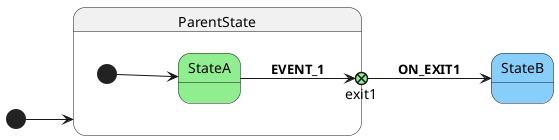 @startuml
left to right direction

[*] --> ParentState

state ParentState {
    state exit1 <<exitpoint>> #LightGreen 
    state StateA #LightGreen
    [*] --> StateA
    StateA --> exit1: **EVENT_1**
}

state StateB #LightSkyBlue
exit1 --> StateB: **ON_EXIT1**

@enduml
